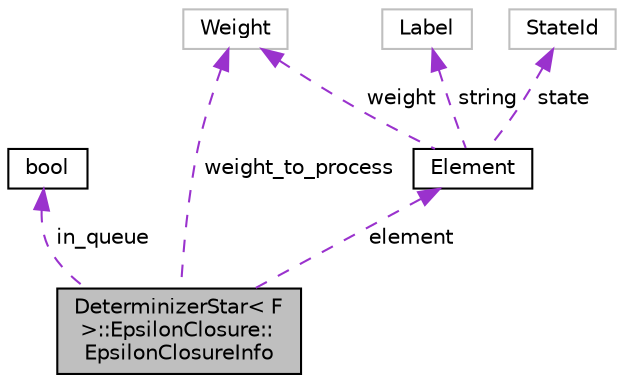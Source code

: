 digraph "DeterminizerStar&lt; F &gt;::EpsilonClosure::EpsilonClosureInfo"
{
  edge [fontname="Helvetica",fontsize="10",labelfontname="Helvetica",labelfontsize="10"];
  node [fontname="Helvetica",fontsize="10",shape=record];
  Node1 [label="DeterminizerStar\< F\l \>::EpsilonClosure::\lEpsilonClosureInfo",height=0.2,width=0.4,color="black", fillcolor="grey75", style="filled", fontcolor="black"];
  Node2 -> Node1 [dir="back",color="darkorchid3",fontsize="10",style="dashed",label=" in_queue" ,fontname="Helvetica"];
  Node2 [label="bool",height=0.2,width=0.4,color="black", fillcolor="white", style="filled",URL="$classbool.html"];
  Node3 -> Node1 [dir="back",color="darkorchid3",fontsize="10",style="dashed",label=" weight_to_process" ,fontname="Helvetica"];
  Node3 [label="Weight",height=0.2,width=0.4,color="grey75", fillcolor="white", style="filled"];
  Node4 -> Node1 [dir="back",color="darkorchid3",fontsize="10",style="dashed",label=" element" ,fontname="Helvetica"];
  Node4 [label="Element",height=0.2,width=0.4,color="black", fillcolor="white", style="filled",URL="$structfst_1_1DeterminizerStar_1_1Element.html"];
  Node5 -> Node4 [dir="back",color="darkorchid3",fontsize="10",style="dashed",label=" string" ,fontname="Helvetica"];
  Node5 [label="Label",height=0.2,width=0.4,color="grey75", fillcolor="white", style="filled"];
  Node6 -> Node4 [dir="back",color="darkorchid3",fontsize="10",style="dashed",label=" state" ,fontname="Helvetica"];
  Node6 [label="StateId",height=0.2,width=0.4,color="grey75", fillcolor="white", style="filled"];
  Node3 -> Node4 [dir="back",color="darkorchid3",fontsize="10",style="dashed",label=" weight" ,fontname="Helvetica"];
}
